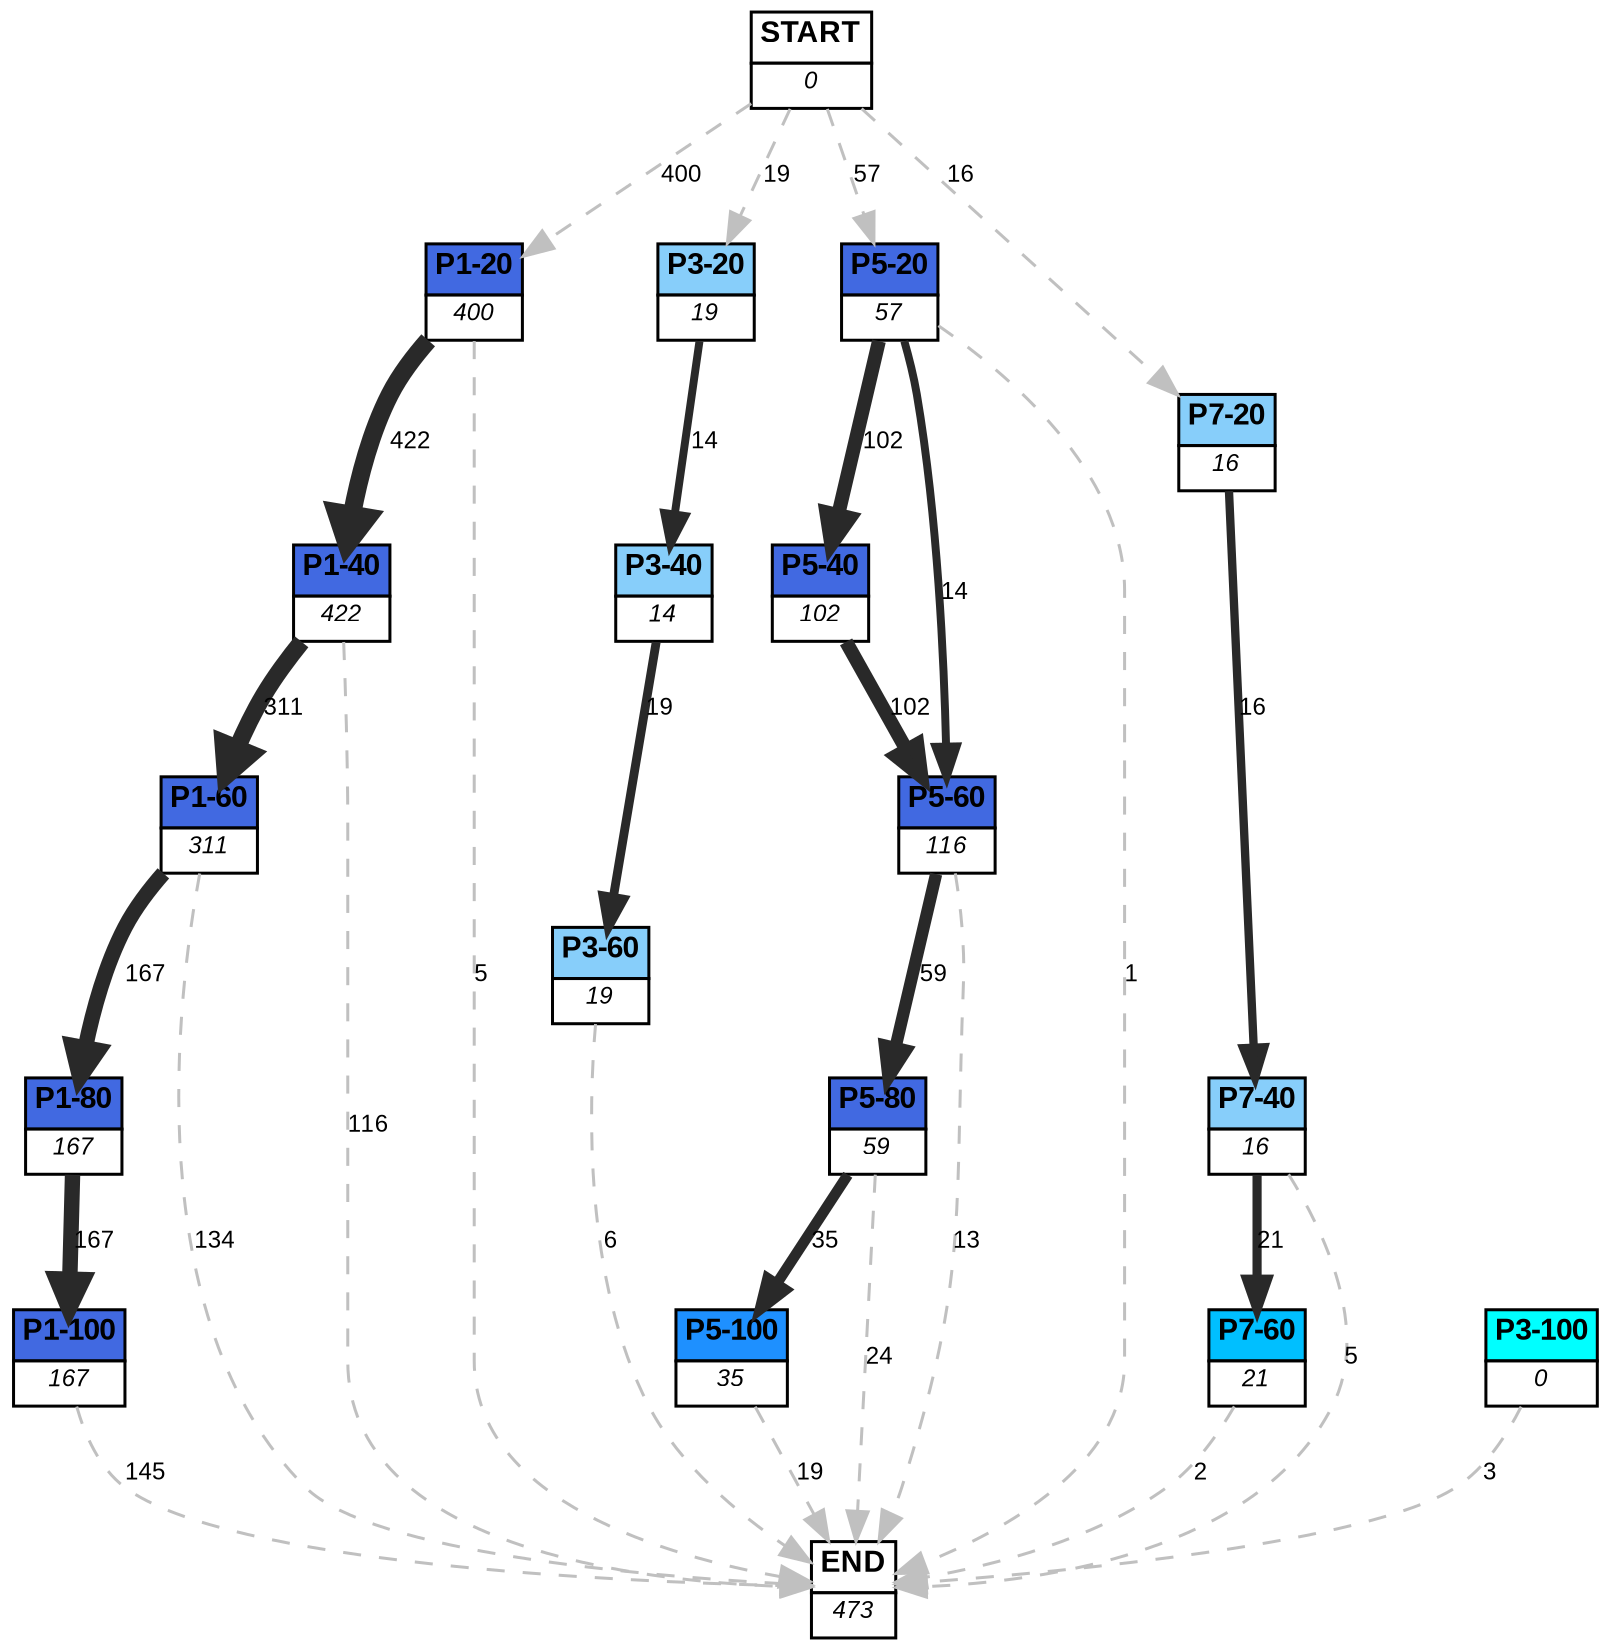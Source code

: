 digraph graphname {
	dpi = 150
	size="16,11!";
	margin = 0;
"P1-20" [shape=plain, label=<<table border="0" cellborder="1" cellspacing="0"><tr><td bgcolor="royalblue"><FONT face="Arial" POINT-SIZE="10"><b>P1-20</b></FONT></td></tr><tr><td bgcolor="white"><FONT face="Arial" POINT-SIZE="8"><i>400</i></FONT></td></tr></table>>]
"P1-40" [shape=plain, label=<<table border="0" cellborder="1" cellspacing="0"><tr><td bgcolor="royalblue"><FONT face="Arial" POINT-SIZE="10"><b>P1-40</b></FONT></td></tr><tr><td bgcolor="white"><FONT face="Arial" POINT-SIZE="8"><i>422</i></FONT></td></tr></table>>]
"P1-60" [shape=plain, label=<<table border="0" cellborder="1" cellspacing="0"><tr><td bgcolor="royalblue"><FONT face="Arial" POINT-SIZE="10"><b>P1-60</b></FONT></td></tr><tr><td bgcolor="white"><FONT face="Arial" POINT-SIZE="8"><i>311</i></FONT></td></tr></table>>]
"P1-80" [shape=plain, label=<<table border="0" cellborder="1" cellspacing="0"><tr><td bgcolor="royalblue"><FONT face="Arial" POINT-SIZE="10"><b>P1-80</b></FONT></td></tr><tr><td bgcolor="white"><FONT face="Arial" POINT-SIZE="8"><i>167</i></FONT></td></tr></table>>]
"P1-100" [shape=plain, label=<<table border="0" cellborder="1" cellspacing="0"><tr><td bgcolor="royalblue"><FONT face="Arial" POINT-SIZE="10"><b>P1-100</b></FONT></td></tr><tr><td bgcolor="white"><FONT face="Arial" POINT-SIZE="8"><i>167</i></FONT></td></tr></table>>]
"P3-20" [shape=plain, label=<<table border="0" cellborder="1" cellspacing="0"><tr><td bgcolor="lightskyblue"><FONT face="Arial" POINT-SIZE="10"><b>P3-20</b></FONT></td></tr><tr><td bgcolor="white"><FONT face="Arial" POINT-SIZE="8"><i>19</i></FONT></td></tr></table>>]
"P3-40" [shape=plain, label=<<table border="0" cellborder="1" cellspacing="0"><tr><td bgcolor="lightskyblue"><FONT face="Arial" POINT-SIZE="10"><b>P3-40</b></FONT></td></tr><tr><td bgcolor="white"><FONT face="Arial" POINT-SIZE="8"><i>14</i></FONT></td></tr></table>>]
"P3-60" [shape=plain, label=<<table border="0" cellborder="1" cellspacing="0"><tr><td bgcolor="lightskyblue"><FONT face="Arial" POINT-SIZE="10"><b>P3-60</b></FONT></td></tr><tr><td bgcolor="white"><FONT face="Arial" POINT-SIZE="8"><i>19</i></FONT></td></tr></table>>]
"P3-100" [shape=plain, label=<<table border="0" cellborder="1" cellspacing="0"><tr><td bgcolor="aqua"><FONT face="Arial" POINT-SIZE="10"><b>P3-100</b></FONT></td></tr><tr><td bgcolor="white"><FONT face="Arial" POINT-SIZE="8"><i>0</i></FONT></td></tr></table>>]
"P5-20" [shape=plain, label=<<table border="0" cellborder="1" cellspacing="0"><tr><td bgcolor="royalblue"><FONT face="Arial" POINT-SIZE="10"><b>P5-20</b></FONT></td></tr><tr><td bgcolor="white"><FONT face="Arial" POINT-SIZE="8"><i>57</i></FONT></td></tr></table>>]
"P5-40" [shape=plain, label=<<table border="0" cellborder="1" cellspacing="0"><tr><td bgcolor="royalblue"><FONT face="Arial" POINT-SIZE="10"><b>P5-40</b></FONT></td></tr><tr><td bgcolor="white"><FONT face="Arial" POINT-SIZE="8"><i>102</i></FONT></td></tr></table>>]
"P5-60" [shape=plain, label=<<table border="0" cellborder="1" cellspacing="0"><tr><td bgcolor="royalblue"><FONT face="Arial" POINT-SIZE="10"><b>P5-60</b></FONT></td></tr><tr><td bgcolor="white"><FONT face="Arial" POINT-SIZE="8"><i>116</i></FONT></td></tr></table>>]
"P5-80" [shape=plain, label=<<table border="0" cellborder="1" cellspacing="0"><tr><td bgcolor="royalblue"><FONT face="Arial" POINT-SIZE="10"><b>P5-80</b></FONT></td></tr><tr><td bgcolor="white"><FONT face="Arial" POINT-SIZE="8"><i>59</i></FONT></td></tr></table>>]
"P5-100" [shape=plain, label=<<table border="0" cellborder="1" cellspacing="0"><tr><td bgcolor="dodgerblue"><FONT face="Arial" POINT-SIZE="10"><b>P5-100</b></FONT></td></tr><tr><td bgcolor="white"><FONT face="Arial" POINT-SIZE="8"><i>35</i></FONT></td></tr></table>>]
"P7-20" [shape=plain, label=<<table border="0" cellborder="1" cellspacing="0"><tr><td bgcolor="lightskyblue"><FONT face="Arial" POINT-SIZE="10"><b>P7-20</b></FONT></td></tr><tr><td bgcolor="white"><FONT face="Arial" POINT-SIZE="8"><i>16</i></FONT></td></tr></table>>]
"P7-40" [shape=plain, label=<<table border="0" cellborder="1" cellspacing="0"><tr><td bgcolor="lightskyblue"><FONT face="Arial" POINT-SIZE="10"><b>P7-40</b></FONT></td></tr><tr><td bgcolor="white"><FONT face="Arial" POINT-SIZE="8"><i>16</i></FONT></td></tr></table>>]
"P7-60" [shape=plain, label=<<table border="0" cellborder="1" cellspacing="0"><tr><td bgcolor="deepskyblue"><FONT face="Arial" POINT-SIZE="10"><b>P7-60</b></FONT></td></tr><tr><td bgcolor="white"><FONT face="Arial" POINT-SIZE="8"><i>21</i></FONT></td></tr></table>>]
"START" [shape=plain, label=<<table border="0" cellborder="1" cellspacing="0"><tr><td bgcolor="white"><FONT face="Arial" POINT-SIZE="10"><b>START</b></FONT></td></tr><tr><td bgcolor="white"><FONT face="Arial" POINT-SIZE="8"><i>0</i></FONT></td></tr></table>>]
"END" [shape=plain, label=<<table border="0" cellborder="1" cellspacing="0"><tr><td bgcolor="white"><FONT face="Arial" POINT-SIZE="10"><b>END</b></FONT></td></tr><tr><td bgcolor="white"><FONT face="Arial" POINT-SIZE="8"><i>473</i></FONT></td></tr></table>>]
"P1-20" -> "P1-40" [ color=grey16 penwidth = "6.045005314036012"label ="422" labelfloat=false fontname="Arial" fontsize=8]
"P1-20" -> "END" [ style = dashed color=grey label ="5" labelfloat=false fontname="Arial" fontsize=8]
"P1-40" -> "P1-60" [ color=grey16 penwidth = "5.739792912179234"label ="311" labelfloat=false fontname="Arial" fontsize=8]
"P1-40" -> "END" [ style = dashed color=grey label ="116" labelfloat=false fontname="Arial" fontsize=8]
"P1-60" -> "P1-80" [ color=grey16 penwidth = "5.117993812416755"label ="167" labelfloat=false fontname="Arial" fontsize=8]
"P1-60" -> "END" [ style = dashed color=grey label ="134" labelfloat=false fontname="Arial" fontsize=8]
"P1-80" -> "P1-100" [ color=grey16 penwidth = "5.117993812416755"label ="167" labelfloat=false fontname="Arial" fontsize=8]
"P1-100" -> "END" [ style = dashed color=grey label ="145" labelfloat=false fontname="Arial" fontsize=8]
"P3-20" -> "P3-40" [ color=grey16 penwidth = "2.6390573296152584"label ="14" labelfloat=false fontname="Arial" fontsize=8]
"P3-40" -> "P3-60" [ color=grey16 penwidth = "2.9444389791664403"label ="19" labelfloat=false fontname="Arial" fontsize=8]
"P3-60" -> "END" [ style = dashed color=grey label ="6" labelfloat=false fontname="Arial" fontsize=8]
"P3-100" -> "END" [ style = dashed color=grey label ="3" labelfloat=false fontname="Arial" fontsize=8]
"P5-20" -> "P5-40" [ color=grey16 penwidth = "4.624972813284271"label ="102" labelfloat=false fontname="Arial" fontsize=8]
"P5-20" -> "P5-60" [ color=grey16 penwidth = "2.6390573296152584"label ="14" labelfloat=false fontname="Arial" fontsize=8]
"P5-20" -> "END" [ style = dashed color=grey label ="1" labelfloat=false fontname="Arial" fontsize=8]
"P5-40" -> "P5-60" [ color=grey16 penwidth = "4.624972813284271"label ="102" labelfloat=false fontname="Arial" fontsize=8]
"P5-60" -> "P5-80" [ color=grey16 penwidth = "4.07753744390572"label ="59" labelfloat=false fontname="Arial" fontsize=8]
"P5-60" -> "END" [ style = dashed color=grey label ="13" labelfloat=false fontname="Arial" fontsize=8]
"P5-80" -> "P5-100" [ color=grey16 penwidth = "3.5553480614894135"label ="35" labelfloat=false fontname="Arial" fontsize=8]
"P5-80" -> "END" [ style = dashed color=grey label ="24" labelfloat=false fontname="Arial" fontsize=8]
"P5-100" -> "END" [ style = dashed color=grey label ="19" labelfloat=false fontname="Arial" fontsize=8]
"P7-20" -> "P7-40" [ color=grey16 penwidth = "2.772588722239781"label ="16" labelfloat=false fontname="Arial" fontsize=8]
"P7-40" -> "P7-60" [ color=grey16 penwidth = "3.044522437723423"label ="21" labelfloat=false fontname="Arial" fontsize=8]
"P7-40" -> "END" [ style = dashed color=grey label ="5" labelfloat=false fontname="Arial" fontsize=8]
"P7-60" -> "END" [ style = dashed color=grey label ="2" labelfloat=false fontname="Arial" fontsize=8]
"START" -> "P1-20" [ style = dashed color=grey label ="400" labelfloat=false fontname="Arial" fontsize=8]
"START" -> "P3-20" [ style = dashed color=grey label ="19" labelfloat=false fontname="Arial" fontsize=8]
"START" -> "P5-20" [ style = dashed color=grey label ="57" labelfloat=false fontname="Arial" fontsize=8]
"START" -> "P7-20" [ style = dashed color=grey label ="16" labelfloat=false fontname="Arial" fontsize=8]
}